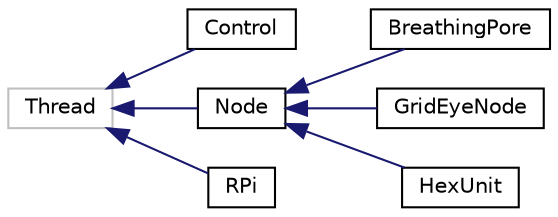 digraph "Graphical Class Hierarchy"
{
 // INTERACTIVE_SVG=YES
 // LATEX_PDF_SIZE
  edge [fontname="Helvetica",fontsize="10",labelfontname="Helvetica",labelfontsize="10"];
  node [fontname="Helvetica",fontsize="10",shape=record];
  rankdir="LR";
  Node2 [label="Thread",height=0.2,width=0.4,color="grey75", fillcolor="white", style="filled",tooltip=" "];
  Node2 -> Node0 [dir="back",color="midnightblue",fontsize="10",style="solid",fontname="Helvetica"];
  Node0 [label="Control",height=0.2,width=0.4,color="black", fillcolor="white", style="filled",URL="$class_control.html",tooltip="Control thread on computer."];
  Node2 -> Node4 [dir="back",color="midnightblue",fontsize="10",style="solid",fontname="Helvetica"];
  Node4 [label="Node",height=0.2,width=0.4,color="black", fillcolor="white", style="filled",URL="$class_node.html",tooltip=" "];
  Node4 -> Node5 [dir="back",color="midnightblue",fontsize="10",style="solid",fontname="Helvetica"];
  Node5 [label="BreathingPore",height=0.2,width=0.4,color="black", fillcolor="white", style="filled",URL="$class_breathing_pore.html",tooltip=" "];
  Node4 -> Node6 [dir="back",color="midnightblue",fontsize="10",style="solid",fontname="Helvetica"];
  Node6 [label="GridEyeNode",height=0.2,width=0.4,color="black", fillcolor="white", style="filled",URL="$class_grid_eye_node.html",tooltip=" "];
  Node4 -> Node7 [dir="back",color="midnightblue",fontsize="10",style="solid",fontname="Helvetica"];
  Node7 [label="HexUnit",height=0.2,width=0.4,color="black", fillcolor="white", style="filled",URL="$class_hex_unit.html",tooltip=" "];
  Node2 -> Node8 [dir="back",color="midnightblue",fontsize="10",style="solid",fontname="Helvetica"];
  Node8 [label="RPi",height=0.2,width=0.4,color="black", fillcolor="white", style="filled",URL="$class_r_pi.html",tooltip="RPi object."];
}
